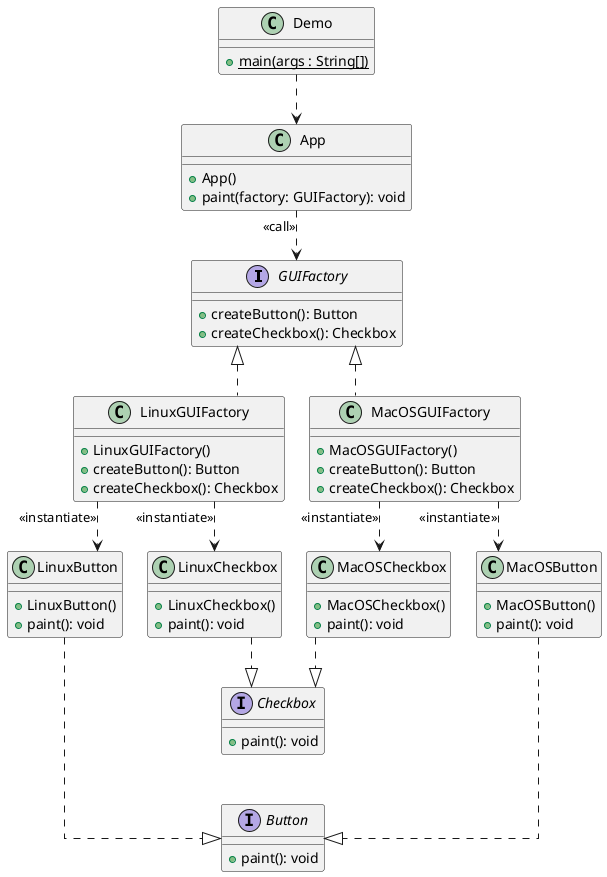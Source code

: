 @startuml abstract_factory_factory_method
'!pragma layout smetana
'!theme sketchy-outline

skinparam linetype ortho
skinparam nodesep 25
skinparam ranksep 50

interface GUIFactory {
    +createButton(): Button
    +createCheckbox(): Checkbox
}

class LinuxGUIFactory{
    +LinuxGUIFactory()
    +createButton(): Button
    +createCheckbox(): Checkbox
}

class LinuxButton {
    +LinuxButton()
    +paint(): void
}

class LinuxCheckbox {
    +LinuxCheckbox()
    +paint(): void
}

class MacOSGUIFactory {
    +MacOSGUIFactory()
    +createButton(): Button
    +createCheckbox(): Checkbox
}

class MacOSButton {
    +MacOSButton()
    +paint(): void
}

class MacOSCheckbox {
    +MacOSCheckbox()
    +paint(): void
}

interface Button {
    +paint(): void
}

interface Checkbox {
    +paint(): void
}

class App {
    +App()
    +paint(factory: GUIFactory): void
}

class Demo {
    +main(args : String[]) {static}
}

'=== layout start

together {
    class Demo
    class App
    interface GUIFactory
}

together {
    class LinuxGUIFactory
    class MacOSGUIFactory
}

together {
    class LinuxButton
    class MacOSButton
}

together {
    class LinuxCheckbox
    class MacOSCheckbox
}

together {
    interface Button
    interface Checkbox
}

Demo .d.> App
App .d.> GUIFactory: <<call>>

GUIFactory <|..d LinuxGUIFactory
GUIFactory <|..d MacOSGUIFactory

LinuxGUIFactory ..> LinuxButton: <<instantiate>>
LinuxGUIFactory ..> LinuxCheckbox: <<instantiate>>
MacOSGUIFactory ..> MacOSButton: <<instantiate>>
MacOSGUIFactory ..> MacOSCheckbox: <<instantiate>>
LinuxGUIFactory -[hidden]r- MacOSGUIFactory


Button <|..u LinuxButton
Button <|..u MacOSButton

Checkbox <|..u LinuxCheckbox
Checkbox <|..u MacOSCheckbox

LinuxButton -[hidden]r- LinuxCheckbox
LinuxCheckbox -[hidden]r- MacOSCheckbox
MacOSCheckbox -[hidden]r- MacOSButton

Checkbox -[hidden]d- Button

'=== layout end
@enduml
